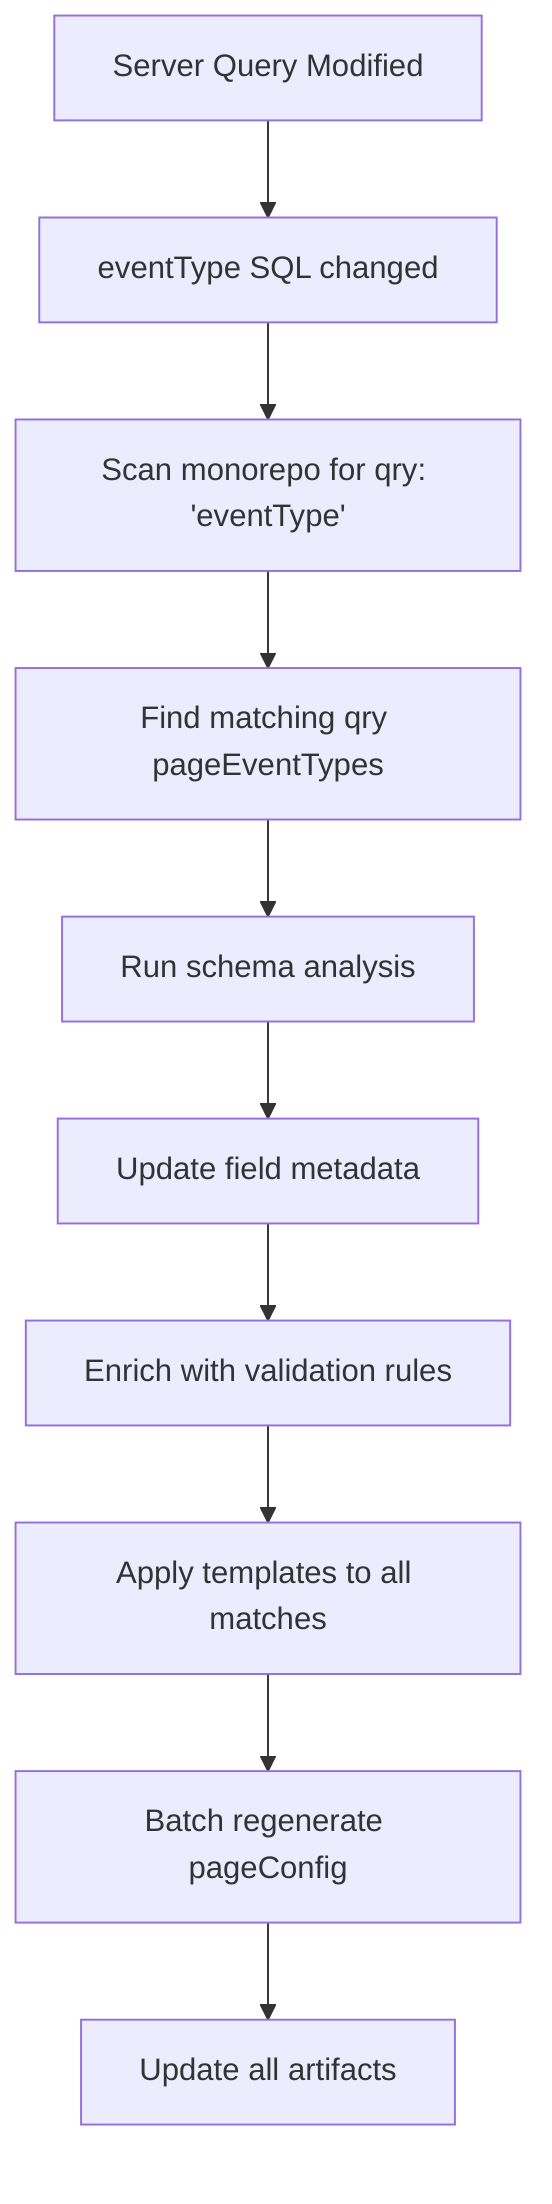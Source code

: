 graph TD
    A[Server Query Modified] --> B[eventType SQL changed]
    B --> C[Scan monorepo for qry: 'eventType']
    C --> D[Find matching qry pageEventTypes]
    D --> E[Run schema analysis]
    E --> F[Update field metadata]
    F --> G[Enrich with validation rules]
    G --> H[Apply templates to all matches]
    H --> I[Batch regenerate pageConfig]
    I --> J[Update all artifacts]